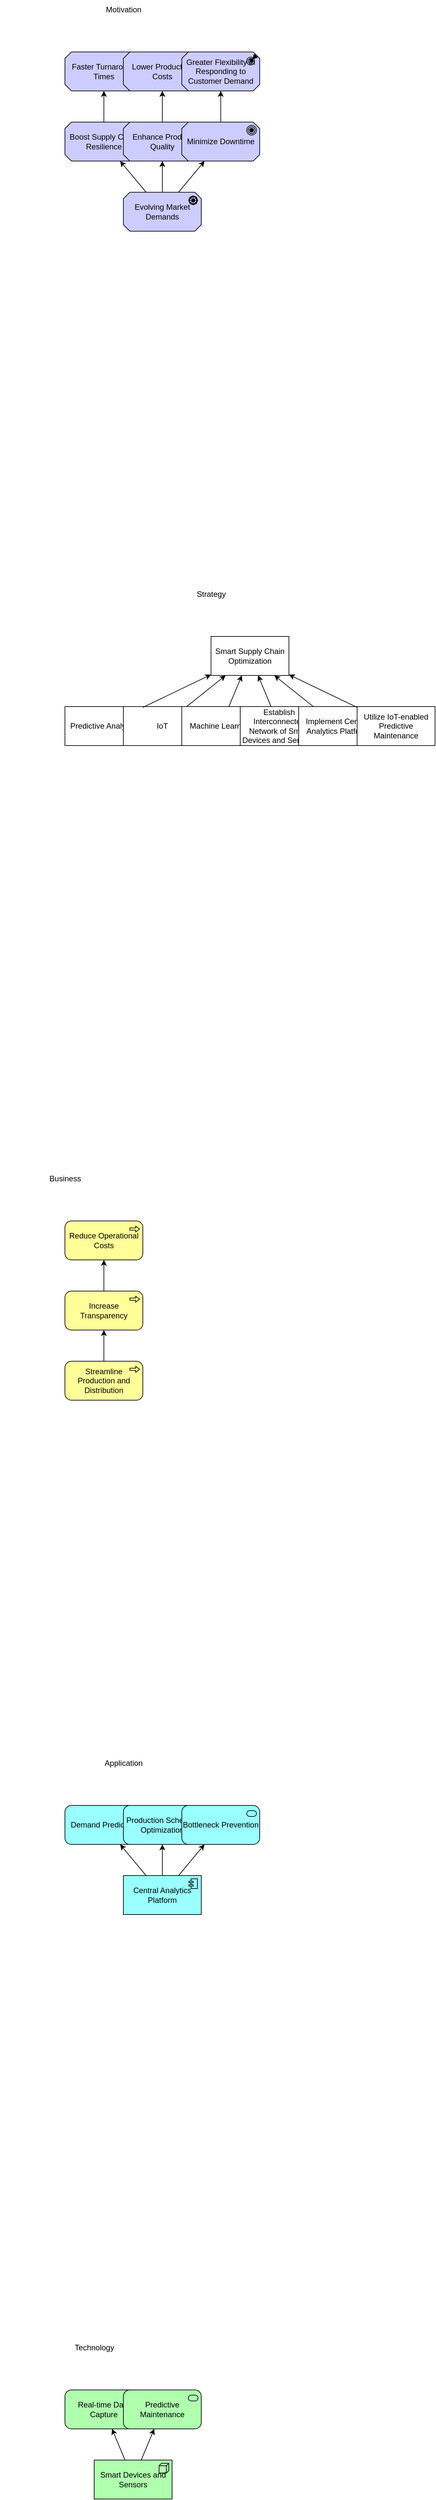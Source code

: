 <?xml version='1.0' encoding='UTF-8'?>
<mxfile version="1.0" encoding="UTF-8"><diagram name="ArchiMate Model" id="archimate_diagram"><mxGraphModel dx="1050" dy="522" grid="1" gridSize="10"><root><mxCell id="0" /><mxCell id="1" parent="0" /><mxCell id="label_Motivation" value="Motivation" style="text;html=1;align=center;verticalAlign=middle;resizable=0;points=[];" vertex="1" parent="1"><mxGeometry x="117.0" y="38.0" width="200" height="30" as="geometry" /></mxCell><mxCell id="elem_m1" value="Boost Supply Chain Resilience" style="html=1;outlineConnect=0;whiteSpace=wrap;fillColor=#CCCCFF;shape=mxgraph.archimate3.application;appType=goal;archiType=oct;" vertex="1" parent="1"><mxGeometry x="127.0" y="226.0" width="120" height="60" as="geometry" /></mxCell><mxCell id="elem_m2" value="Enhance Product Quality" style="html=1;outlineConnect=0;whiteSpace=wrap;fillColor=#CCCCFF;shape=mxgraph.archimate3.application;appType=goal;archiType=oct;" vertex="1" parent="1"><mxGeometry x="217.0" y="226.0" width="120" height="60" as="geometry" /></mxCell><mxCell id="elem_m3" value="Minimize Downtime" style="html=1;outlineConnect=0;whiteSpace=wrap;fillColor=#CCCCFF;shape=mxgraph.archimate3.application;appType=goal;archiType=oct;" vertex="1" parent="1"><mxGeometry x="307.0" y="226.0" width="120" height="60" as="geometry" /></mxCell><mxCell id="elem_m4" value="Evolving Market Demands" style="html=1;outlineConnect=0;whiteSpace=wrap;fillColor=#CCCCFF;shape=mxgraph.archimate3.application;appType=driver;archiType=oct;" vertex="1" parent="1"><mxGeometry x="217.0" y="334.0" width="120" height="60" as="geometry" /></mxCell><mxCell id="elem_m5" value="Faster Turnaround Times" style="html=1;outlineConnect=0;whiteSpace=wrap;fillColor=#CCCCFF;shape=mxgraph.archimate3.application;appType=outcome;archiType=oct;" vertex="1" parent="1"><mxGeometry x="127.0" y="118.0" width="120" height="60" as="geometry" /></mxCell><mxCell id="elem_m6" value="Lower Production Costs" style="html=1;outlineConnect=0;whiteSpace=wrap;fillColor=#CCCCFF;shape=mxgraph.archimate3.application;appType=outcome;archiType=oct;" vertex="1" parent="1"><mxGeometry x="217.0" y="118.0" width="120" height="60" as="geometry" /></mxCell><mxCell id="elem_m7" value="Greater Flexibility in Responding to Customer Demand" style="html=1;outlineConnect=0;whiteSpace=wrap;fillColor=#CCCCFF;shape=mxgraph.archimate3.application;appType=outcome;archiType=oct;" vertex="1" parent="1"><mxGeometry x="307.0" y="118.0" width="120" height="60" as="geometry" /></mxCell><mxCell id="conn_elem_m4_elem_m1" style="html=1;shape=mxgraph.archimate3.relationship;archiType=influence;" edge="1" source="elem_m4" target="elem_m1" parent="1"><mxGeometry relative="1" as="geometry" /></mxCell><mxCell id="conn_elem_m4_elem_m2" style="html=1;shape=mxgraph.archimate3.relationship;archiType=influence;" edge="1" source="elem_m4" target="elem_m2" parent="1"><mxGeometry relative="1" as="geometry" /></mxCell><mxCell id="conn_elem_m4_elem_m3" style="html=1;shape=mxgraph.archimate3.relationship;archiType=influence;" edge="1" source="elem_m4" target="elem_m3" parent="1"><mxGeometry relative="1" as="geometry" /></mxCell><mxCell id="conn_elem_m1_elem_m5" style="html=1;shape=mxgraph.archimate3.relationship;archiType=influence;" edge="1" source="elem_m1" target="elem_m5" parent="1"><mxGeometry relative="1" as="geometry" /></mxCell><mxCell id="conn_elem_m2_elem_m6" style="html=1;shape=mxgraph.archimate3.relationship;archiType=influence;" edge="1" source="elem_m2" target="elem_m6" parent="1"><mxGeometry relative="1" as="geometry" /></mxCell><mxCell id="conn_elem_m3_elem_m7" style="html=1;shape=mxgraph.archimate3.relationship;archiType=influence;" edge="1" source="elem_m3" target="elem_m7" parent="1"><mxGeometry relative="1" as="geometry" /></mxCell><mxCell id="label_Strategy" value="Strategy" style="text;html=1;align=center;verticalAlign=middle;resizable=0;points=[];" vertex="1" parent="1"><mxGeometry x="252.0" y="938.0" width="200" height="30" as="geometry" /></mxCell><mxCell id="elem_s1" value="Smart Supply Chain Optimization" style="html=1;outlineConnect=0;whiteSpace=wrap;fillColor=#FFFFFF;shape=mxgraph.archimate3.rectangle;" vertex="1" parent="1"><mxGeometry x="352.0" y="1018.0" width="120" height="60" as="geometry" /></mxCell><mxCell id="elem_s2" value="Predictive Analytics" style="html=1;outlineConnect=0;whiteSpace=wrap;fillColor=#FFFFFF;shape=mxgraph.archimate3.rectangle;" vertex="1" parent="1"><mxGeometry x="127.0" y="1126.0" width="120" height="60" as="geometry" /></mxCell><mxCell id="elem_s3" value="IoT" style="html=1;outlineConnect=0;whiteSpace=wrap;fillColor=#FFFFFF;shape=mxgraph.archimate3.rectangle;" vertex="1" parent="1"><mxGeometry x="217.0" y="1126.0" width="120" height="60" as="geometry" /></mxCell><mxCell id="elem_s4" value="Machine Learning" style="html=1;outlineConnect=0;whiteSpace=wrap;fillColor=#FFFFFF;shape=mxgraph.archimate3.rectangle;" vertex="1" parent="1"><mxGeometry x="307.0" y="1126.0" width="120" height="60" as="geometry" /></mxCell><mxCell id="elem_s5" value="Establish Interconnected Network of Smart Devices and Sensors" style="html=1;outlineConnect=0;whiteSpace=wrap;fillColor=#FFFFFF;shape=mxgraph.archimate3.rectangle;" vertex="1" parent="1"><mxGeometry x="397.0" y="1126.0" width="120" height="60" as="geometry" /></mxCell><mxCell id="elem_s6" value="Implement Central Analytics Platform" style="html=1;outlineConnect=0;whiteSpace=wrap;fillColor=#FFFFFF;shape=mxgraph.archimate3.rectangle;" vertex="1" parent="1"><mxGeometry x="487.0" y="1126.0" width="120" height="60" as="geometry" /></mxCell><mxCell id="elem_s7" value="Utilize IoT-enabled Predictive Maintenance" style="html=1;outlineConnect=0;whiteSpace=wrap;fillColor=#FFFFFF;shape=mxgraph.archimate3.rectangle;" vertex="1" parent="1"><mxGeometry x="577.0" y="1126.0" width="120" height="60" as="geometry" /></mxCell><mxCell id="conn_elem_s2_elem_s1" style="html=1;shape=mxgraph.archimate3.relationship;archiType=association;" edge="1" source="elem_s2" target="elem_s1" parent="1"><mxGeometry relative="1" as="geometry" /></mxCell><mxCell id="conn_elem_s3_elem_s1" style="html=1;shape=mxgraph.archimate3.relationship;archiType=association;" edge="1" source="elem_s3" target="elem_s1" parent="1"><mxGeometry relative="1" as="geometry" /></mxCell><mxCell id="conn_elem_s4_elem_s1" style="html=1;shape=mxgraph.archimate3.relationship;archiType=association;" edge="1" source="elem_s4" target="elem_s1" parent="1"><mxGeometry relative="1" as="geometry" /></mxCell><mxCell id="conn_elem_s5_elem_s1" style="html=1;shape=mxgraph.archimate3.relationship;archiType=assignment;" edge="1" source="elem_s5" target="elem_s1" parent="1"><mxGeometry relative="1" as="geometry" /></mxCell><mxCell id="conn_elem_s6_elem_s1" style="html=1;shape=mxgraph.archimate3.relationship;archiType=assignment;" edge="1" source="elem_s6" target="elem_s1" parent="1"><mxGeometry relative="1" as="geometry" /></mxCell><mxCell id="conn_elem_s7_elem_s1" style="html=1;shape=mxgraph.archimate3.relationship;archiType=assignment;" edge="1" source="elem_s7" target="elem_s1" parent="1"><mxGeometry relative="1" as="geometry" /></mxCell><mxCell id="label_Business" value="Business" style="text;html=1;align=center;verticalAlign=middle;resizable=0;points=[];" vertex="1" parent="1"><mxGeometry x="27.0" y="1838.0" width="200" height="30" as="geometry" /></mxCell><mxCell id="elem_b1" value="Streamline Production and Distribution" style="html=1;outlineConnect=0;whiteSpace=wrap;fillColor=#ffff99;shape=mxgraph.archimate3.application;appType=proc;archiType=rounded;" vertex="1" parent="1"><mxGeometry x="127.0" y="2134.0" width="120" height="60" as="geometry" /></mxCell><mxCell id="elem_b2" value="Increase Transparency" style="html=1;outlineConnect=0;whiteSpace=wrap;fillColor=#ffff99;shape=mxgraph.archimate3.application;appType=proc;archiType=rounded;" vertex="1" parent="1"><mxGeometry x="127.0" y="2026.0" width="120" height="60" as="geometry" /></mxCell><mxCell id="elem_b3" value="Reduce Operational Costs" style="html=1;outlineConnect=0;whiteSpace=wrap;fillColor=#ffff99;shape=mxgraph.archimate3.application;appType=proc;archiType=rounded;" vertex="1" parent="1"><mxGeometry x="127.0" y="1918.0" width="120" height="60" as="geometry" /></mxCell><mxCell id="conn_elem_b1_elem_b2" style="html=1;shape=mxgraph.archimate3.relationship;archiType=triggering;" edge="1" source="elem_b1" target="elem_b2" parent="1"><mxGeometry relative="1" as="geometry" /></mxCell><mxCell id="conn_elem_b2_elem_b3" style="html=1;shape=mxgraph.archimate3.relationship;archiType=triggering;" edge="1" source="elem_b2" target="elem_b3" parent="1"><mxGeometry relative="1" as="geometry" /></mxCell><mxCell id="label_Application" value="Application" style="text;html=1;align=center;verticalAlign=middle;resizable=0;points=[];" vertex="1" parent="1"><mxGeometry x="117.0" y="2738.0" width="200" height="30" as="geometry" /></mxCell><mxCell id="elem_a1" value="Central Analytics Platform" style="html=1;outlineConnect=0;whiteSpace=wrap;fillColor=#99ffff;shape=mxgraph.archimate3.application;appType=comp;archiType=square;" vertex="1" parent="1"><mxGeometry x="217.0" y="2926.0" width="120" height="60" as="geometry" /></mxCell><mxCell id="elem_a2" value="Demand Prediction" style="html=1;outlineConnect=0;whiteSpace=wrap;fillColor=#99ffff;shape=mxgraph.archimate3.application;appType=serv;archiType=rounded;" vertex="1" parent="1"><mxGeometry x="127.0" y="2818.0" width="120" height="60" as="geometry" /></mxCell><mxCell id="elem_a3" value="Production Schedule Optimization" style="html=1;outlineConnect=0;whiteSpace=wrap;fillColor=#99ffff;shape=mxgraph.archimate3.application;appType=serv;archiType=rounded;" vertex="1" parent="1"><mxGeometry x="217.0" y="2818.0" width="120" height="60" as="geometry" /></mxCell><mxCell id="elem_a4" value="Bottleneck Prevention" style="html=1;outlineConnect=0;whiteSpace=wrap;fillColor=#99ffff;shape=mxgraph.archimate3.application;appType=serv;archiType=rounded;" vertex="1" parent="1"><mxGeometry x="307.0" y="2818.0" width="120" height="60" as="geometry" /></mxCell><mxCell id="conn_elem_a1_elem_a2" style="html=1;shape=mxgraph.archimate3.relationship;archiType=serving;" edge="1" source="elem_a1" target="elem_a2" parent="1"><mxGeometry relative="1" as="geometry" /></mxCell><mxCell id="conn_elem_a1_elem_a3" style="html=1;shape=mxgraph.archimate3.relationship;archiType=serving;" edge="1" source="elem_a1" target="elem_a3" parent="1"><mxGeometry relative="1" as="geometry" /></mxCell><mxCell id="conn_elem_a1_elem_a4" style="html=1;shape=mxgraph.archimate3.relationship;archiType=serving;" edge="1" source="elem_a1" target="elem_a4" parent="1"><mxGeometry relative="1" as="geometry" /></mxCell><mxCell id="label_Technology" value="Technology" style="text;html=1;align=center;verticalAlign=middle;resizable=0;points=[];" vertex="1" parent="1"><mxGeometry x="72.0" y="3638.0" width="200" height="30" as="geometry" /></mxCell><mxCell id="elem_t1" value="Smart Devices and Sensors" style="html=1;outlineConnect=0;whiteSpace=wrap;fillColor=#AFFFAF;shape=mxgraph.archimate3.application;appType=node;archiType=square;" vertex="1" parent="1"><mxGeometry x="172.0" y="3826.0" width="120" height="60" as="geometry" /></mxCell><mxCell id="elem_t2" value="Real-time Data Capture" style="html=1;outlineConnect=0;whiteSpace=wrap;fillColor=#AFFFAF;shape=mxgraph.archimate3.application;appType=serv;archiType=rounded;" vertex="1" parent="1"><mxGeometry x="127.0" y="3718.0" width="120" height="60" as="geometry" /></mxCell><mxCell id="elem_t3" value="Predictive Maintenance" style="html=1;outlineConnect=0;whiteSpace=wrap;fillColor=#AFFFAF;shape=mxgraph.archimate3.application;appType=serv;archiType=rounded;" vertex="1" parent="1"><mxGeometry x="217.0" y="3718.0" width="120" height="60" as="geometry" /></mxCell><mxCell id="conn_elem_t1_elem_t2" style="html=1;shape=mxgraph.archimate3.relationship;archiType=serving;" edge="1" source="elem_t1" target="elem_t2" parent="1"><mxGeometry relative="1" as="geometry" /></mxCell><mxCell id="conn_elem_t1_elem_t3" style="html=1;shape=mxgraph.archimate3.relationship;archiType=serving;" edge="1" source="elem_t1" target="elem_t3" parent="1"><mxGeometry relative="1" as="geometry" /></mxCell></root></mxGraphModel></diagram></mxfile>
